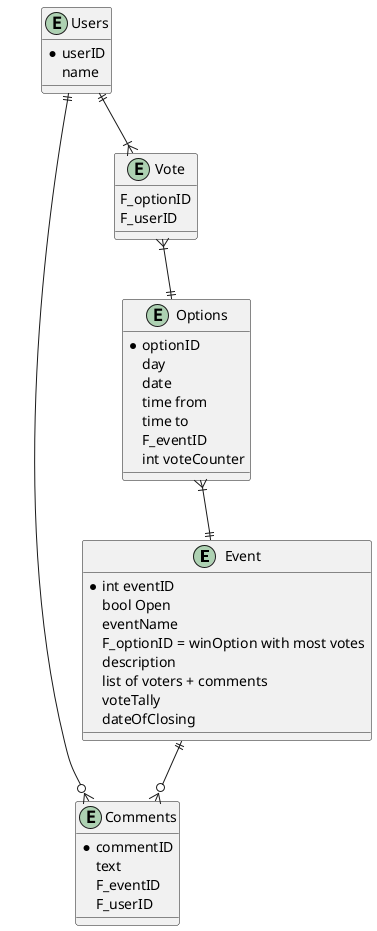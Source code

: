 @startuml AppointmentFinder

Entity Event{
    *int eventID
    bool Open
    eventName
    F_optionID = winOption with most votes
    description
    list of voters + comments
    voteTally
    dateOfClosing
}

Entity Comments{
    *commentID
    text
    F_eventID
    F_userID
}

Entity Users{   
    *userID
    name
}

Entity Vote{
    F_optionID
    F_userID
}

Entity Options {
    *optionID
    day
    date
    time from
    time to
    F_eventID
    int voteCounter
}

Options }|--|| Event
Users ||--|{ Vote
Vote }|--|| Options
Event ||--o{ Comments
Users ||--o{ Comments

@enduml

'|o-- 0,1
'||-- 1
'}o-- 0,n
'}|-- 1,n

/'update Event
  set winOption = 
    select optionID from options
    join event using(eventID)
    where votCounter = (select max(voteCounter) from options where eventID = number)
    and eventID = number
;'/

/'select comment from Vote
  join Users using(userID)
  join Options using(optionID)
  where userID = and optionID = ;
'/